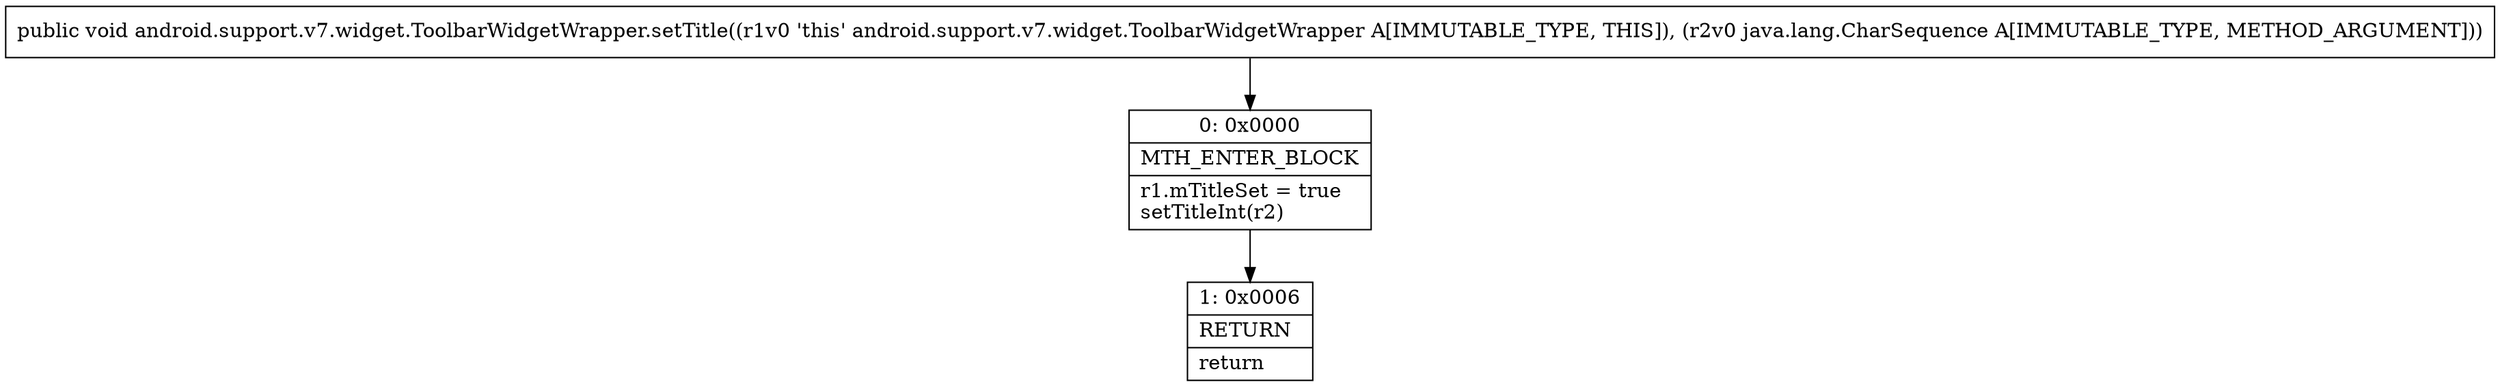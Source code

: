 digraph "CFG forandroid.support.v7.widget.ToolbarWidgetWrapper.setTitle(Ljava\/lang\/CharSequence;)V" {
Node_0 [shape=record,label="{0\:\ 0x0000|MTH_ENTER_BLOCK\l|r1.mTitleSet = true\lsetTitleInt(r2)\l}"];
Node_1 [shape=record,label="{1\:\ 0x0006|RETURN\l|return\l}"];
MethodNode[shape=record,label="{public void android.support.v7.widget.ToolbarWidgetWrapper.setTitle((r1v0 'this' android.support.v7.widget.ToolbarWidgetWrapper A[IMMUTABLE_TYPE, THIS]), (r2v0 java.lang.CharSequence A[IMMUTABLE_TYPE, METHOD_ARGUMENT])) }"];
MethodNode -> Node_0;
Node_0 -> Node_1;
}

